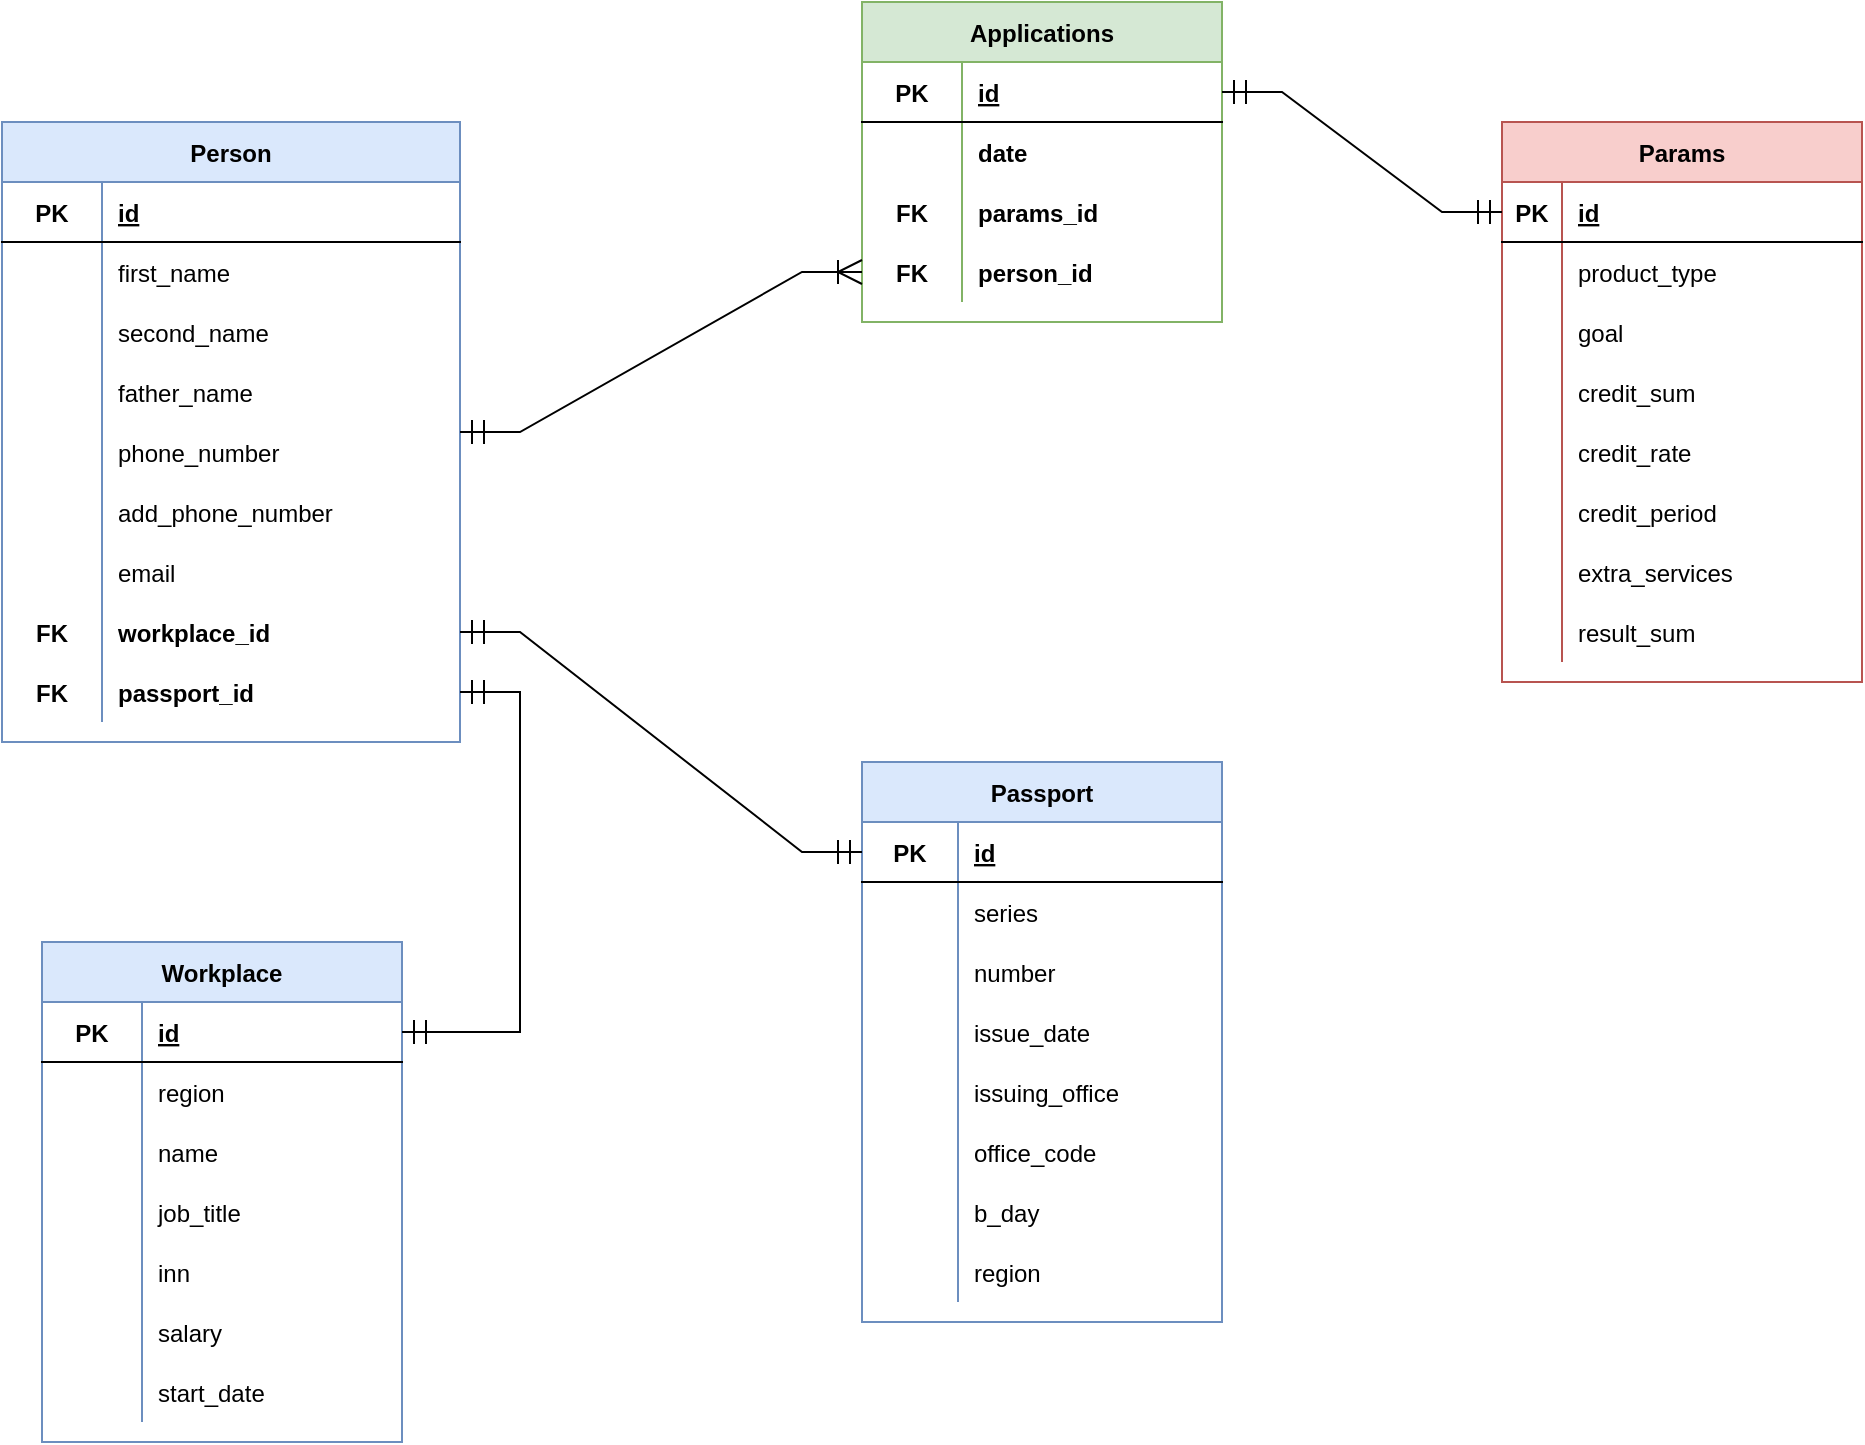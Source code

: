 <mxfile version="18.1.2" type="device" pages="2"><diagram id="R2lEEEUBdFMjLlhIrx00" name="Page-1"><mxGraphModel dx="1351" dy="889" grid="0" gridSize="10" guides="1" tooltips="1" connect="1" arrows="1" fold="1" page="0" pageScale="1" pageWidth="1400" pageHeight="850" background="#FFFFFF" math="0" shadow="0" extFonts="Permanent Marker^https://fonts.googleapis.com/css?family=Permanent+Marker"><root><mxCell id="0"/><mxCell id="1" parent="0"/><mxCell id="uK8meHd0COqMe67LiE4s-14" value="Person" style="shape=table;startSize=30;container=1;collapsible=1;childLayout=tableLayout;fixedRows=1;rowLines=0;fontStyle=1;align=center;resizeLast=1;fillColor=#dae8fc;strokeColor=#6c8ebf;" parent="1" vertex="1"><mxGeometry x="180" y="110" width="229" height="310" as="geometry"/></mxCell><mxCell id="uK8meHd0COqMe67LiE4s-15" value="" style="shape=tableRow;horizontal=0;startSize=0;swimlaneHead=0;swimlaneBody=0;fillColor=none;collapsible=0;dropTarget=0;points=[[0,0.5],[1,0.5]];portConstraint=eastwest;top=0;left=0;right=0;bottom=1;" parent="uK8meHd0COqMe67LiE4s-14" vertex="1"><mxGeometry y="30" width="229" height="30" as="geometry"/></mxCell><mxCell id="uK8meHd0COqMe67LiE4s-16" value="PK" style="shape=partialRectangle;connectable=0;fillColor=none;top=0;left=0;bottom=0;right=0;fontStyle=1;overflow=hidden;" parent="uK8meHd0COqMe67LiE4s-15" vertex="1"><mxGeometry width="50" height="30" as="geometry"><mxRectangle width="50" height="30" as="alternateBounds"/></mxGeometry></mxCell><mxCell id="uK8meHd0COqMe67LiE4s-17" value="id" style="shape=partialRectangle;connectable=0;fillColor=none;top=0;left=0;bottom=0;right=0;align=left;spacingLeft=6;fontStyle=5;overflow=hidden;" parent="uK8meHd0COqMe67LiE4s-15" vertex="1"><mxGeometry x="50" width="179" height="30" as="geometry"><mxRectangle width="179" height="30" as="alternateBounds"/></mxGeometry></mxCell><mxCell id="uK8meHd0COqMe67LiE4s-18" value="" style="shape=tableRow;horizontal=0;startSize=0;swimlaneHead=0;swimlaneBody=0;fillColor=none;collapsible=0;dropTarget=0;points=[[0,0.5],[1,0.5]];portConstraint=eastwest;top=0;left=0;right=0;bottom=0;" parent="uK8meHd0COqMe67LiE4s-14" vertex="1"><mxGeometry y="60" width="229" height="30" as="geometry"/></mxCell><mxCell id="uK8meHd0COqMe67LiE4s-19" value="" style="shape=partialRectangle;connectable=0;fillColor=none;top=0;left=0;bottom=0;right=0;editable=1;overflow=hidden;" parent="uK8meHd0COqMe67LiE4s-18" vertex="1"><mxGeometry width="50" height="30" as="geometry"><mxRectangle width="50" height="30" as="alternateBounds"/></mxGeometry></mxCell><mxCell id="uK8meHd0COqMe67LiE4s-20" value="first_name" style="shape=partialRectangle;connectable=0;fillColor=none;top=0;left=0;bottom=0;right=0;align=left;spacingLeft=6;overflow=hidden;fontStyle=0" parent="uK8meHd0COqMe67LiE4s-18" vertex="1"><mxGeometry x="50" width="179" height="30" as="geometry"><mxRectangle width="179" height="30" as="alternateBounds"/></mxGeometry></mxCell><mxCell id="uK8meHd0COqMe67LiE4s-21" value="" style="shape=tableRow;horizontal=0;startSize=0;swimlaneHead=0;swimlaneBody=0;fillColor=none;collapsible=0;dropTarget=0;points=[[0,0.5],[1,0.5]];portConstraint=eastwest;top=0;left=0;right=0;bottom=0;" parent="uK8meHd0COqMe67LiE4s-14" vertex="1"><mxGeometry y="90" width="229" height="30" as="geometry"/></mxCell><mxCell id="uK8meHd0COqMe67LiE4s-22" value="" style="shape=partialRectangle;connectable=0;fillColor=none;top=0;left=0;bottom=0;right=0;editable=1;overflow=hidden;" parent="uK8meHd0COqMe67LiE4s-21" vertex="1"><mxGeometry width="50" height="30" as="geometry"><mxRectangle width="50" height="30" as="alternateBounds"/></mxGeometry></mxCell><mxCell id="uK8meHd0COqMe67LiE4s-23" value="second_name" style="shape=partialRectangle;connectable=0;fillColor=none;top=0;left=0;bottom=0;right=0;align=left;spacingLeft=6;overflow=hidden;" parent="uK8meHd0COqMe67LiE4s-21" vertex="1"><mxGeometry x="50" width="179" height="30" as="geometry"><mxRectangle width="179" height="30" as="alternateBounds"/></mxGeometry></mxCell><mxCell id="uK8meHd0COqMe67LiE4s-24" value="" style="shape=tableRow;horizontal=0;startSize=0;swimlaneHead=0;swimlaneBody=0;fillColor=none;collapsible=0;dropTarget=0;points=[[0,0.5],[1,0.5]];portConstraint=eastwest;top=0;left=0;right=0;bottom=0;" parent="uK8meHd0COqMe67LiE4s-14" vertex="1"><mxGeometry y="120" width="229" height="30" as="geometry"/></mxCell><mxCell id="uK8meHd0COqMe67LiE4s-25" value="" style="shape=partialRectangle;connectable=0;fillColor=none;top=0;left=0;bottom=0;right=0;editable=1;overflow=hidden;" parent="uK8meHd0COqMe67LiE4s-24" vertex="1"><mxGeometry width="50" height="30" as="geometry"><mxRectangle width="50" height="30" as="alternateBounds"/></mxGeometry></mxCell><mxCell id="uK8meHd0COqMe67LiE4s-26" value="father_name" style="shape=partialRectangle;connectable=0;fillColor=none;top=0;left=0;bottom=0;right=0;align=left;spacingLeft=6;overflow=hidden;" parent="uK8meHd0COqMe67LiE4s-24" vertex="1"><mxGeometry x="50" width="179" height="30" as="geometry"><mxRectangle width="179" height="30" as="alternateBounds"/></mxGeometry></mxCell><mxCell id="uK8meHd0COqMe67LiE4s-27" value="" style="shape=tableRow;horizontal=0;startSize=0;swimlaneHead=0;swimlaneBody=0;fillColor=none;collapsible=0;dropTarget=0;points=[[0,0.5],[1,0.5]];portConstraint=eastwest;top=0;left=0;right=0;bottom=0;" parent="uK8meHd0COqMe67LiE4s-14" vertex="1"><mxGeometry y="150" width="229" height="30" as="geometry"/></mxCell><mxCell id="uK8meHd0COqMe67LiE4s-28" value="" style="shape=partialRectangle;connectable=0;fillColor=none;top=0;left=0;bottom=0;right=0;editable=1;overflow=hidden;" parent="uK8meHd0COqMe67LiE4s-27" vertex="1"><mxGeometry width="50" height="30" as="geometry"><mxRectangle width="50" height="30" as="alternateBounds"/></mxGeometry></mxCell><mxCell id="uK8meHd0COqMe67LiE4s-29" value="phone_number" style="shape=partialRectangle;connectable=0;fillColor=none;top=0;left=0;bottom=0;right=0;align=left;spacingLeft=6;overflow=hidden;" parent="uK8meHd0COqMe67LiE4s-27" vertex="1"><mxGeometry x="50" width="179" height="30" as="geometry"><mxRectangle width="179" height="30" as="alternateBounds"/></mxGeometry></mxCell><mxCell id="uK8meHd0COqMe67LiE4s-30" value="" style="shape=tableRow;horizontal=0;startSize=0;swimlaneHead=0;swimlaneBody=0;fillColor=none;collapsible=0;dropTarget=0;points=[[0,0.5],[1,0.5]];portConstraint=eastwest;top=0;left=0;right=0;bottom=0;" parent="uK8meHd0COqMe67LiE4s-14" vertex="1"><mxGeometry y="180" width="229" height="30" as="geometry"/></mxCell><mxCell id="uK8meHd0COqMe67LiE4s-31" value="" style="shape=partialRectangle;connectable=0;fillColor=none;top=0;left=0;bottom=0;right=0;editable=1;overflow=hidden;" parent="uK8meHd0COqMe67LiE4s-30" vertex="1"><mxGeometry width="50" height="30" as="geometry"><mxRectangle width="50" height="30" as="alternateBounds"/></mxGeometry></mxCell><mxCell id="uK8meHd0COqMe67LiE4s-32" value="add_phone_number" style="shape=partialRectangle;connectable=0;fillColor=none;top=0;left=0;bottom=0;right=0;align=left;spacingLeft=6;overflow=hidden;" parent="uK8meHd0COqMe67LiE4s-30" vertex="1"><mxGeometry x="50" width="179" height="30" as="geometry"><mxRectangle width="179" height="30" as="alternateBounds"/></mxGeometry></mxCell><mxCell id="uK8meHd0COqMe67LiE4s-33" value="" style="shape=tableRow;horizontal=0;startSize=0;swimlaneHead=0;swimlaneBody=0;fillColor=none;collapsible=0;dropTarget=0;points=[[0,0.5],[1,0.5]];portConstraint=eastwest;top=0;left=0;right=0;bottom=0;" parent="uK8meHd0COqMe67LiE4s-14" vertex="1"><mxGeometry y="210" width="229" height="30" as="geometry"/></mxCell><mxCell id="uK8meHd0COqMe67LiE4s-34" value="" style="shape=partialRectangle;connectable=0;fillColor=none;top=0;left=0;bottom=0;right=0;editable=1;overflow=hidden;" parent="uK8meHd0COqMe67LiE4s-33" vertex="1"><mxGeometry width="50" height="30" as="geometry"><mxRectangle width="50" height="30" as="alternateBounds"/></mxGeometry></mxCell><mxCell id="uK8meHd0COqMe67LiE4s-35" value="email" style="shape=partialRectangle;connectable=0;fillColor=none;top=0;left=0;bottom=0;right=0;align=left;spacingLeft=6;overflow=hidden;" parent="uK8meHd0COqMe67LiE4s-33" vertex="1"><mxGeometry x="50" width="179" height="30" as="geometry"><mxRectangle width="179" height="30" as="alternateBounds"/></mxGeometry></mxCell><mxCell id="hCwsVw-Vi599h5vZcEkC-38" value="" style="shape=tableRow;horizontal=0;startSize=0;swimlaneHead=0;swimlaneBody=0;fillColor=none;collapsible=0;dropTarget=0;points=[[0,0.5],[1,0.5]];portConstraint=eastwest;top=0;left=0;right=0;bottom=0;" vertex="1" parent="uK8meHd0COqMe67LiE4s-14"><mxGeometry y="240" width="229" height="30" as="geometry"/></mxCell><mxCell id="hCwsVw-Vi599h5vZcEkC-39" value="FK" style="shape=partialRectangle;connectable=0;fillColor=none;top=0;left=0;bottom=0;right=0;editable=1;overflow=hidden;fontStyle=1" vertex="1" parent="hCwsVw-Vi599h5vZcEkC-38"><mxGeometry width="50" height="30" as="geometry"><mxRectangle width="50" height="30" as="alternateBounds"/></mxGeometry></mxCell><mxCell id="hCwsVw-Vi599h5vZcEkC-40" value="workplace_id" style="shape=partialRectangle;connectable=0;fillColor=none;top=0;left=0;bottom=0;right=0;align=left;spacingLeft=6;overflow=hidden;fontStyle=1" vertex="1" parent="hCwsVw-Vi599h5vZcEkC-38"><mxGeometry x="50" width="179" height="30" as="geometry"><mxRectangle width="179" height="30" as="alternateBounds"/></mxGeometry></mxCell><mxCell id="hCwsVw-Vi599h5vZcEkC-50" value="" style="shape=tableRow;horizontal=0;startSize=0;swimlaneHead=0;swimlaneBody=0;fillColor=none;collapsible=0;dropTarget=0;points=[[0,0.5],[1,0.5]];portConstraint=eastwest;top=0;left=0;right=0;bottom=0;" vertex="1" parent="uK8meHd0COqMe67LiE4s-14"><mxGeometry y="270" width="229" height="30" as="geometry"/></mxCell><mxCell id="hCwsVw-Vi599h5vZcEkC-51" value="FK" style="shape=partialRectangle;connectable=0;fillColor=none;top=0;left=0;bottom=0;right=0;editable=1;overflow=hidden;fontStyle=1" vertex="1" parent="hCwsVw-Vi599h5vZcEkC-50"><mxGeometry width="50" height="30" as="geometry"><mxRectangle width="50" height="30" as="alternateBounds"/></mxGeometry></mxCell><mxCell id="hCwsVw-Vi599h5vZcEkC-52" value="passport_id" style="shape=partialRectangle;connectable=0;fillColor=none;top=0;left=0;bottom=0;right=0;align=left;spacingLeft=6;overflow=hidden;fontStyle=1" vertex="1" parent="hCwsVw-Vi599h5vZcEkC-50"><mxGeometry x="50" width="179" height="30" as="geometry"><mxRectangle width="179" height="30" as="alternateBounds"/></mxGeometry></mxCell><mxCell id="uK8meHd0COqMe67LiE4s-36" value="Passport" style="shape=table;startSize=30;container=1;collapsible=1;childLayout=tableLayout;fixedRows=1;rowLines=0;fontStyle=1;align=center;resizeLast=1;fillColor=#dae8fc;strokeColor=#6c8ebf;" parent="1" vertex="1"><mxGeometry x="610" y="430" width="180" height="280" as="geometry"/></mxCell><mxCell id="uK8meHd0COqMe67LiE4s-37" value="" style="shape=tableRow;horizontal=0;startSize=0;swimlaneHead=0;swimlaneBody=0;fillColor=none;collapsible=0;dropTarget=0;points=[[0,0.5],[1,0.5]];portConstraint=eastwest;top=0;left=0;right=0;bottom=1;" parent="uK8meHd0COqMe67LiE4s-36" vertex="1"><mxGeometry y="30" width="180" height="30" as="geometry"/></mxCell><mxCell id="uK8meHd0COqMe67LiE4s-38" value="PK" style="shape=partialRectangle;connectable=0;fillColor=none;top=0;left=0;bottom=0;right=0;fontStyle=1;overflow=hidden;" parent="uK8meHd0COqMe67LiE4s-37" vertex="1"><mxGeometry width="48" height="30" as="geometry"><mxRectangle width="48" height="30" as="alternateBounds"/></mxGeometry></mxCell><mxCell id="uK8meHd0COqMe67LiE4s-39" value="id" style="shape=partialRectangle;connectable=0;fillColor=none;top=0;left=0;bottom=0;right=0;align=left;spacingLeft=6;fontStyle=5;overflow=hidden;" parent="uK8meHd0COqMe67LiE4s-37" vertex="1"><mxGeometry x="48" width="132" height="30" as="geometry"><mxRectangle width="132" height="30" as="alternateBounds"/></mxGeometry></mxCell><mxCell id="uK8meHd0COqMe67LiE4s-43" value="" style="shape=tableRow;horizontal=0;startSize=0;swimlaneHead=0;swimlaneBody=0;fillColor=none;collapsible=0;dropTarget=0;points=[[0,0.5],[1,0.5]];portConstraint=eastwest;top=0;left=0;right=0;bottom=0;" parent="uK8meHd0COqMe67LiE4s-36" vertex="1"><mxGeometry y="60" width="180" height="30" as="geometry"/></mxCell><mxCell id="uK8meHd0COqMe67LiE4s-44" value="" style="shape=partialRectangle;connectable=0;fillColor=none;top=0;left=0;bottom=0;right=0;editable=1;overflow=hidden;" parent="uK8meHd0COqMe67LiE4s-43" vertex="1"><mxGeometry width="48" height="30" as="geometry"><mxRectangle width="48" height="30" as="alternateBounds"/></mxGeometry></mxCell><mxCell id="uK8meHd0COqMe67LiE4s-45" value="series" style="shape=partialRectangle;connectable=0;fillColor=none;top=0;left=0;bottom=0;right=0;align=left;spacingLeft=6;overflow=hidden;" parent="uK8meHd0COqMe67LiE4s-43" vertex="1"><mxGeometry x="48" width="132" height="30" as="geometry"><mxRectangle width="132" height="30" as="alternateBounds"/></mxGeometry></mxCell><mxCell id="uK8meHd0COqMe67LiE4s-46" value="" style="shape=tableRow;horizontal=0;startSize=0;swimlaneHead=0;swimlaneBody=0;fillColor=none;collapsible=0;dropTarget=0;points=[[0,0.5],[1,0.5]];portConstraint=eastwest;top=0;left=0;right=0;bottom=0;" parent="uK8meHd0COqMe67LiE4s-36" vertex="1"><mxGeometry y="90" width="180" height="30" as="geometry"/></mxCell><mxCell id="uK8meHd0COqMe67LiE4s-47" value="" style="shape=partialRectangle;connectable=0;fillColor=none;top=0;left=0;bottom=0;right=0;editable=1;overflow=hidden;" parent="uK8meHd0COqMe67LiE4s-46" vertex="1"><mxGeometry width="48" height="30" as="geometry"><mxRectangle width="48" height="30" as="alternateBounds"/></mxGeometry></mxCell><mxCell id="uK8meHd0COqMe67LiE4s-48" value="number" style="shape=partialRectangle;connectable=0;fillColor=none;top=0;left=0;bottom=0;right=0;align=left;spacingLeft=6;overflow=hidden;" parent="uK8meHd0COqMe67LiE4s-46" vertex="1"><mxGeometry x="48" width="132" height="30" as="geometry"><mxRectangle width="132" height="30" as="alternateBounds"/></mxGeometry></mxCell><mxCell id="uK8meHd0COqMe67LiE4s-49" value="" style="shape=tableRow;horizontal=0;startSize=0;swimlaneHead=0;swimlaneBody=0;fillColor=none;collapsible=0;dropTarget=0;points=[[0,0.5],[1,0.5]];portConstraint=eastwest;top=0;left=0;right=0;bottom=0;" parent="uK8meHd0COqMe67LiE4s-36" vertex="1"><mxGeometry y="120" width="180" height="30" as="geometry"/></mxCell><mxCell id="uK8meHd0COqMe67LiE4s-50" value="" style="shape=partialRectangle;connectable=0;fillColor=none;top=0;left=0;bottom=0;right=0;editable=1;overflow=hidden;" parent="uK8meHd0COqMe67LiE4s-49" vertex="1"><mxGeometry width="48" height="30" as="geometry"><mxRectangle width="48" height="30" as="alternateBounds"/></mxGeometry></mxCell><mxCell id="uK8meHd0COqMe67LiE4s-51" value="issue_date" style="shape=partialRectangle;connectable=0;fillColor=none;top=0;left=0;bottom=0;right=0;align=left;spacingLeft=6;overflow=hidden;" parent="uK8meHd0COqMe67LiE4s-49" vertex="1"><mxGeometry x="48" width="132" height="30" as="geometry"><mxRectangle width="132" height="30" as="alternateBounds"/></mxGeometry></mxCell><mxCell id="uK8meHd0COqMe67LiE4s-52" value="" style="shape=tableRow;horizontal=0;startSize=0;swimlaneHead=0;swimlaneBody=0;fillColor=none;collapsible=0;dropTarget=0;points=[[0,0.5],[1,0.5]];portConstraint=eastwest;top=0;left=0;right=0;bottom=0;" parent="uK8meHd0COqMe67LiE4s-36" vertex="1"><mxGeometry y="150" width="180" height="30" as="geometry"/></mxCell><mxCell id="uK8meHd0COqMe67LiE4s-53" value="" style="shape=partialRectangle;connectable=0;fillColor=none;top=0;left=0;bottom=0;right=0;editable=1;overflow=hidden;" parent="uK8meHd0COqMe67LiE4s-52" vertex="1"><mxGeometry width="48" height="30" as="geometry"><mxRectangle width="48" height="30" as="alternateBounds"/></mxGeometry></mxCell><mxCell id="uK8meHd0COqMe67LiE4s-54" value="issuing_office" style="shape=partialRectangle;connectable=0;fillColor=none;top=0;left=0;bottom=0;right=0;align=left;spacingLeft=6;overflow=hidden;" parent="uK8meHd0COqMe67LiE4s-52" vertex="1"><mxGeometry x="48" width="132" height="30" as="geometry"><mxRectangle width="132" height="30" as="alternateBounds"/></mxGeometry></mxCell><mxCell id="uK8meHd0COqMe67LiE4s-55" value="" style="shape=tableRow;horizontal=0;startSize=0;swimlaneHead=0;swimlaneBody=0;fillColor=none;collapsible=0;dropTarget=0;points=[[0,0.5],[1,0.5]];portConstraint=eastwest;top=0;left=0;right=0;bottom=0;" parent="uK8meHd0COqMe67LiE4s-36" vertex="1"><mxGeometry y="180" width="180" height="30" as="geometry"/></mxCell><mxCell id="uK8meHd0COqMe67LiE4s-56" value="" style="shape=partialRectangle;connectable=0;fillColor=none;top=0;left=0;bottom=0;right=0;editable=1;overflow=hidden;" parent="uK8meHd0COqMe67LiE4s-55" vertex="1"><mxGeometry width="48" height="30" as="geometry"><mxRectangle width="48" height="30" as="alternateBounds"/></mxGeometry></mxCell><mxCell id="uK8meHd0COqMe67LiE4s-57" value="office_code" style="shape=partialRectangle;connectable=0;fillColor=none;top=0;left=0;bottom=0;right=0;align=left;spacingLeft=6;overflow=hidden;" parent="uK8meHd0COqMe67LiE4s-55" vertex="1"><mxGeometry x="48" width="132" height="30" as="geometry"><mxRectangle width="132" height="30" as="alternateBounds"/></mxGeometry></mxCell><mxCell id="uK8meHd0COqMe67LiE4s-58" value="" style="shape=tableRow;horizontal=0;startSize=0;swimlaneHead=0;swimlaneBody=0;fillColor=none;collapsible=0;dropTarget=0;points=[[0,0.5],[1,0.5]];portConstraint=eastwest;top=0;left=0;right=0;bottom=0;" parent="uK8meHd0COqMe67LiE4s-36" vertex="1"><mxGeometry y="210" width="180" height="30" as="geometry"/></mxCell><mxCell id="uK8meHd0COqMe67LiE4s-59" value="" style="shape=partialRectangle;connectable=0;fillColor=none;top=0;left=0;bottom=0;right=0;editable=1;overflow=hidden;" parent="uK8meHd0COqMe67LiE4s-58" vertex="1"><mxGeometry width="48" height="30" as="geometry"><mxRectangle width="48" height="30" as="alternateBounds"/></mxGeometry></mxCell><mxCell id="uK8meHd0COqMe67LiE4s-60" value="b_day" style="shape=partialRectangle;connectable=0;fillColor=none;top=0;left=0;bottom=0;right=0;align=left;spacingLeft=6;overflow=hidden;" parent="uK8meHd0COqMe67LiE4s-58" vertex="1"><mxGeometry x="48" width="132" height="30" as="geometry"><mxRectangle width="132" height="30" as="alternateBounds"/></mxGeometry></mxCell><mxCell id="uK8meHd0COqMe67LiE4s-61" value="" style="shape=tableRow;horizontal=0;startSize=0;swimlaneHead=0;swimlaneBody=0;fillColor=none;collapsible=0;dropTarget=0;points=[[0,0.5],[1,0.5]];portConstraint=eastwest;top=0;left=0;right=0;bottom=0;" parent="uK8meHd0COqMe67LiE4s-36" vertex="1"><mxGeometry y="240" width="180" height="30" as="geometry"/></mxCell><mxCell id="uK8meHd0COqMe67LiE4s-62" value="" style="shape=partialRectangle;connectable=0;fillColor=none;top=0;left=0;bottom=0;right=0;editable=1;overflow=hidden;" parent="uK8meHd0COqMe67LiE4s-61" vertex="1"><mxGeometry width="48" height="30" as="geometry"><mxRectangle width="48" height="30" as="alternateBounds"/></mxGeometry></mxCell><mxCell id="uK8meHd0COqMe67LiE4s-63" value="region" style="shape=partialRectangle;connectable=0;fillColor=none;top=0;left=0;bottom=0;right=0;align=left;spacingLeft=6;overflow=hidden;" parent="uK8meHd0COqMe67LiE4s-61" vertex="1"><mxGeometry x="48" width="132" height="30" as="geometry"><mxRectangle width="132" height="30" as="alternateBounds"/></mxGeometry></mxCell><mxCell id="uK8meHd0COqMe67LiE4s-64" value="Workplace" style="shape=table;startSize=30;container=1;collapsible=1;childLayout=tableLayout;fixedRows=1;rowLines=0;fontStyle=1;align=center;resizeLast=1;fillColor=#dae8fc;strokeColor=#6c8ebf;" parent="1" vertex="1"><mxGeometry x="200" y="520" width="180" height="250" as="geometry"/></mxCell><mxCell id="uK8meHd0COqMe67LiE4s-65" value="" style="shape=tableRow;horizontal=0;startSize=0;swimlaneHead=0;swimlaneBody=0;fillColor=none;collapsible=0;dropTarget=0;points=[[0,0.5],[1,0.5]];portConstraint=eastwest;top=0;left=0;right=0;bottom=1;" parent="uK8meHd0COqMe67LiE4s-64" vertex="1"><mxGeometry y="30" width="180" height="30" as="geometry"/></mxCell><mxCell id="uK8meHd0COqMe67LiE4s-66" value="PK" style="shape=partialRectangle;connectable=0;fillColor=none;top=0;left=0;bottom=0;right=0;fontStyle=1;overflow=hidden;" parent="uK8meHd0COqMe67LiE4s-65" vertex="1"><mxGeometry width="50" height="30" as="geometry"><mxRectangle width="50" height="30" as="alternateBounds"/></mxGeometry></mxCell><mxCell id="uK8meHd0COqMe67LiE4s-67" value="id" style="shape=partialRectangle;connectable=0;fillColor=none;top=0;left=0;bottom=0;right=0;align=left;spacingLeft=6;fontStyle=5;overflow=hidden;" parent="uK8meHd0COqMe67LiE4s-65" vertex="1"><mxGeometry x="50" width="130" height="30" as="geometry"><mxRectangle width="130" height="30" as="alternateBounds"/></mxGeometry></mxCell><mxCell id="uK8meHd0COqMe67LiE4s-68" value="" style="shape=tableRow;horizontal=0;startSize=0;swimlaneHead=0;swimlaneBody=0;fillColor=none;collapsible=0;dropTarget=0;points=[[0,0.5],[1,0.5]];portConstraint=eastwest;top=0;left=0;right=0;bottom=0;" parent="uK8meHd0COqMe67LiE4s-64" vertex="1"><mxGeometry y="60" width="180" height="30" as="geometry"/></mxCell><mxCell id="uK8meHd0COqMe67LiE4s-69" value="" style="shape=partialRectangle;connectable=0;fillColor=none;top=0;left=0;bottom=0;right=0;editable=1;overflow=hidden;" parent="uK8meHd0COqMe67LiE4s-68" vertex="1"><mxGeometry width="50" height="30" as="geometry"><mxRectangle width="50" height="30" as="alternateBounds"/></mxGeometry></mxCell><mxCell id="uK8meHd0COqMe67LiE4s-70" value="region" style="shape=partialRectangle;connectable=0;fillColor=none;top=0;left=0;bottom=0;right=0;align=left;spacingLeft=6;overflow=hidden;" parent="uK8meHd0COqMe67LiE4s-68" vertex="1"><mxGeometry x="50" width="130" height="30" as="geometry"><mxRectangle width="130" height="30" as="alternateBounds"/></mxGeometry></mxCell><mxCell id="uK8meHd0COqMe67LiE4s-71" value="" style="shape=tableRow;horizontal=0;startSize=0;swimlaneHead=0;swimlaneBody=0;fillColor=none;collapsible=0;dropTarget=0;points=[[0,0.5],[1,0.5]];portConstraint=eastwest;top=0;left=0;right=0;bottom=0;" parent="uK8meHd0COqMe67LiE4s-64" vertex="1"><mxGeometry y="90" width="180" height="30" as="geometry"/></mxCell><mxCell id="uK8meHd0COqMe67LiE4s-72" value="" style="shape=partialRectangle;connectable=0;fillColor=none;top=0;left=0;bottom=0;right=0;editable=1;overflow=hidden;" parent="uK8meHd0COqMe67LiE4s-71" vertex="1"><mxGeometry width="50" height="30" as="geometry"><mxRectangle width="50" height="30" as="alternateBounds"/></mxGeometry></mxCell><mxCell id="uK8meHd0COqMe67LiE4s-73" value="name" style="shape=partialRectangle;connectable=0;fillColor=none;top=0;left=0;bottom=0;right=0;align=left;spacingLeft=6;overflow=hidden;" parent="uK8meHd0COqMe67LiE4s-71" vertex="1"><mxGeometry x="50" width="130" height="30" as="geometry"><mxRectangle width="130" height="30" as="alternateBounds"/></mxGeometry></mxCell><mxCell id="uK8meHd0COqMe67LiE4s-74" value="" style="shape=tableRow;horizontal=0;startSize=0;swimlaneHead=0;swimlaneBody=0;fillColor=none;collapsible=0;dropTarget=0;points=[[0,0.5],[1,0.5]];portConstraint=eastwest;top=0;left=0;right=0;bottom=0;" parent="uK8meHd0COqMe67LiE4s-64" vertex="1"><mxGeometry y="120" width="180" height="30" as="geometry"/></mxCell><mxCell id="uK8meHd0COqMe67LiE4s-75" value="" style="shape=partialRectangle;connectable=0;fillColor=none;top=0;left=0;bottom=0;right=0;editable=1;overflow=hidden;" parent="uK8meHd0COqMe67LiE4s-74" vertex="1"><mxGeometry width="50" height="30" as="geometry"><mxRectangle width="50" height="30" as="alternateBounds"/></mxGeometry></mxCell><mxCell id="uK8meHd0COqMe67LiE4s-76" value="job_title" style="shape=partialRectangle;connectable=0;fillColor=none;top=0;left=0;bottom=0;right=0;align=left;spacingLeft=6;overflow=hidden;" parent="uK8meHd0COqMe67LiE4s-74" vertex="1"><mxGeometry x="50" width="130" height="30" as="geometry"><mxRectangle width="130" height="30" as="alternateBounds"/></mxGeometry></mxCell><mxCell id="uK8meHd0COqMe67LiE4s-77" value="" style="shape=tableRow;horizontal=0;startSize=0;swimlaneHead=0;swimlaneBody=0;fillColor=none;collapsible=0;dropTarget=0;points=[[0,0.5],[1,0.5]];portConstraint=eastwest;top=0;left=0;right=0;bottom=0;" parent="uK8meHd0COqMe67LiE4s-64" vertex="1"><mxGeometry y="150" width="180" height="30" as="geometry"/></mxCell><mxCell id="uK8meHd0COqMe67LiE4s-78" value="" style="shape=partialRectangle;connectable=0;fillColor=none;top=0;left=0;bottom=0;right=0;editable=1;overflow=hidden;" parent="uK8meHd0COqMe67LiE4s-77" vertex="1"><mxGeometry width="50" height="30" as="geometry"><mxRectangle width="50" height="30" as="alternateBounds"/></mxGeometry></mxCell><mxCell id="uK8meHd0COqMe67LiE4s-79" value="inn" style="shape=partialRectangle;connectable=0;fillColor=none;top=0;left=0;bottom=0;right=0;align=left;spacingLeft=6;overflow=hidden;" parent="uK8meHd0COqMe67LiE4s-77" vertex="1"><mxGeometry x="50" width="130" height="30" as="geometry"><mxRectangle width="130" height="30" as="alternateBounds"/></mxGeometry></mxCell><mxCell id="uK8meHd0COqMe67LiE4s-80" value="" style="shape=tableRow;horizontal=0;startSize=0;swimlaneHead=0;swimlaneBody=0;fillColor=none;collapsible=0;dropTarget=0;points=[[0,0.5],[1,0.5]];portConstraint=eastwest;top=0;left=0;right=0;bottom=0;" parent="uK8meHd0COqMe67LiE4s-64" vertex="1"><mxGeometry y="180" width="180" height="30" as="geometry"/></mxCell><mxCell id="uK8meHd0COqMe67LiE4s-81" value="" style="shape=partialRectangle;connectable=0;fillColor=none;top=0;left=0;bottom=0;right=0;editable=1;overflow=hidden;" parent="uK8meHd0COqMe67LiE4s-80" vertex="1"><mxGeometry width="50" height="30" as="geometry"><mxRectangle width="50" height="30" as="alternateBounds"/></mxGeometry></mxCell><mxCell id="uK8meHd0COqMe67LiE4s-82" value="salary" style="shape=partialRectangle;connectable=0;fillColor=none;top=0;left=0;bottom=0;right=0;align=left;spacingLeft=6;overflow=hidden;" parent="uK8meHd0COqMe67LiE4s-80" vertex="1"><mxGeometry x="50" width="130" height="30" as="geometry"><mxRectangle width="130" height="30" as="alternateBounds"/></mxGeometry></mxCell><mxCell id="uK8meHd0COqMe67LiE4s-83" value="" style="shape=tableRow;horizontal=0;startSize=0;swimlaneHead=0;swimlaneBody=0;fillColor=none;collapsible=0;dropTarget=0;points=[[0,0.5],[1,0.5]];portConstraint=eastwest;top=0;left=0;right=0;bottom=0;" parent="uK8meHd0COqMe67LiE4s-64" vertex="1"><mxGeometry y="210" width="180" height="30" as="geometry"/></mxCell><mxCell id="uK8meHd0COqMe67LiE4s-84" value="" style="shape=partialRectangle;connectable=0;fillColor=none;top=0;left=0;bottom=0;right=0;editable=1;overflow=hidden;" parent="uK8meHd0COqMe67LiE4s-83" vertex="1"><mxGeometry width="50" height="30" as="geometry"><mxRectangle width="50" height="30" as="alternateBounds"/></mxGeometry></mxCell><mxCell id="uK8meHd0COqMe67LiE4s-85" value="start_date" style="shape=partialRectangle;connectable=0;fillColor=none;top=0;left=0;bottom=0;right=0;align=left;spacingLeft=6;overflow=hidden;" parent="uK8meHd0COqMe67LiE4s-83" vertex="1"><mxGeometry x="50" width="130" height="30" as="geometry"><mxRectangle width="130" height="30" as="alternateBounds"/></mxGeometry></mxCell><mxCell id="uK8meHd0COqMe67LiE4s-105" value="" style="edgeStyle=entityRelationEdgeStyle;fontSize=12;html=1;endArrow=ERmandOne;startArrow=ERmandOne;rounded=0;endSize=10;startSize=10;" parent="1" source="hCwsVw-Vi599h5vZcEkC-50" target="uK8meHd0COqMe67LiE4s-65" edge="1"><mxGeometry width="100" height="100" relative="1" as="geometry"><mxPoint x="740" y="430" as="sourcePoint"/><mxPoint x="840" y="330" as="targetPoint"/></mxGeometry></mxCell><mxCell id="uK8meHd0COqMe67LiE4s-106" value="" style="edgeStyle=entityRelationEdgeStyle;fontSize=12;html=1;endArrow=ERmandOne;startArrow=ERmandOne;rounded=0;endSize=10;startSize=10;" parent="1" target="uK8meHd0COqMe67LiE4s-37" edge="1"><mxGeometry width="100" height="100" relative="1" as="geometry"><mxPoint x="409" y="365" as="sourcePoint"/><mxPoint x="902" y="390" as="targetPoint"/></mxGeometry></mxCell><mxCell id="uK8meHd0COqMe67LiE4s-113" value="Applications" style="shape=table;startSize=30;container=1;collapsible=1;childLayout=tableLayout;fixedRows=1;rowLines=0;fontStyle=1;align=center;resizeLast=1;fillColor=#d5e8d4;strokeColor=#82b366;" parent="1" vertex="1"><mxGeometry x="610" y="50" width="180" height="160" as="geometry"/></mxCell><mxCell id="uK8meHd0COqMe67LiE4s-114" value="" style="shape=tableRow;horizontal=0;startSize=0;swimlaneHead=0;swimlaneBody=0;fillColor=none;collapsible=0;dropTarget=0;points=[[0,0.5],[1,0.5]];portConstraint=eastwest;top=0;left=0;right=0;bottom=1;" parent="uK8meHd0COqMe67LiE4s-113" vertex="1"><mxGeometry y="30" width="180" height="30" as="geometry"/></mxCell><mxCell id="uK8meHd0COqMe67LiE4s-115" value="PK" style="shape=partialRectangle;connectable=0;fillColor=none;top=0;left=0;bottom=0;right=0;fontStyle=1;overflow=hidden;" parent="uK8meHd0COqMe67LiE4s-114" vertex="1"><mxGeometry width="50" height="30" as="geometry"><mxRectangle width="50" height="30" as="alternateBounds"/></mxGeometry></mxCell><mxCell id="uK8meHd0COqMe67LiE4s-116" value="id" style="shape=partialRectangle;connectable=0;fillColor=none;top=0;left=0;bottom=0;right=0;align=left;spacingLeft=6;fontStyle=5;overflow=hidden;" parent="uK8meHd0COqMe67LiE4s-114" vertex="1"><mxGeometry x="50" width="130" height="30" as="geometry"><mxRectangle width="130" height="30" as="alternateBounds"/></mxGeometry></mxCell><mxCell id="uK8meHd0COqMe67LiE4s-117" value="" style="shape=tableRow;horizontal=0;startSize=0;swimlaneHead=0;swimlaneBody=0;fillColor=none;collapsible=0;dropTarget=0;points=[[0,0.5],[1,0.5]];portConstraint=eastwest;top=0;left=0;right=0;bottom=0;" parent="uK8meHd0COqMe67LiE4s-113" vertex="1"><mxGeometry y="60" width="180" height="30" as="geometry"/></mxCell><mxCell id="uK8meHd0COqMe67LiE4s-118" value="" style="shape=partialRectangle;connectable=0;fillColor=none;top=0;left=0;bottom=0;right=0;editable=1;overflow=hidden;fontStyle=1" parent="uK8meHd0COqMe67LiE4s-117" vertex="1"><mxGeometry width="50" height="30" as="geometry"><mxRectangle width="50" height="30" as="alternateBounds"/></mxGeometry></mxCell><mxCell id="uK8meHd0COqMe67LiE4s-119" value="date" style="shape=partialRectangle;connectable=0;fillColor=none;top=0;left=0;bottom=0;right=0;align=left;spacingLeft=6;overflow=hidden;fontStyle=1" parent="uK8meHd0COqMe67LiE4s-117" vertex="1"><mxGeometry x="50" width="130" height="30" as="geometry"><mxRectangle width="130" height="30" as="alternateBounds"/></mxGeometry></mxCell><mxCell id="hCwsVw-Vi599h5vZcEkC-47" value="" style="shape=tableRow;horizontal=0;startSize=0;swimlaneHead=0;swimlaneBody=0;fillColor=none;collapsible=0;dropTarget=0;points=[[0,0.5],[1,0.5]];portConstraint=eastwest;top=0;left=0;right=0;bottom=0;" vertex="1" parent="uK8meHd0COqMe67LiE4s-113"><mxGeometry y="90" width="180" height="30" as="geometry"/></mxCell><mxCell id="hCwsVw-Vi599h5vZcEkC-48" value="FK" style="shape=partialRectangle;connectable=0;fillColor=none;top=0;left=0;bottom=0;right=0;editable=1;overflow=hidden;fontStyle=1" vertex="1" parent="hCwsVw-Vi599h5vZcEkC-47"><mxGeometry width="50" height="30" as="geometry"><mxRectangle width="50" height="30" as="alternateBounds"/></mxGeometry></mxCell><mxCell id="hCwsVw-Vi599h5vZcEkC-49" value="params_id" style="shape=partialRectangle;connectable=0;fillColor=none;top=0;left=0;bottom=0;right=0;align=left;spacingLeft=6;overflow=hidden;fontStyle=1" vertex="1" parent="hCwsVw-Vi599h5vZcEkC-47"><mxGeometry x="50" width="130" height="30" as="geometry"><mxRectangle width="130" height="30" as="alternateBounds"/></mxGeometry></mxCell><mxCell id="hTRVHlA09dwFabJeGahw-1" value="" style="shape=tableRow;horizontal=0;startSize=0;swimlaneHead=0;swimlaneBody=0;fillColor=none;collapsible=0;dropTarget=0;points=[[0,0.5],[1,0.5]];portConstraint=eastwest;top=0;left=0;right=0;bottom=0;" vertex="1" parent="uK8meHd0COqMe67LiE4s-113"><mxGeometry y="120" width="180" height="30" as="geometry"/></mxCell><mxCell id="hTRVHlA09dwFabJeGahw-2" value="FK" style="shape=partialRectangle;connectable=0;fillColor=none;top=0;left=0;bottom=0;right=0;editable=1;overflow=hidden;fontStyle=1" vertex="1" parent="hTRVHlA09dwFabJeGahw-1"><mxGeometry width="50" height="30" as="geometry"><mxRectangle width="50" height="30" as="alternateBounds"/></mxGeometry></mxCell><mxCell id="hTRVHlA09dwFabJeGahw-3" value="person_id" style="shape=partialRectangle;connectable=0;fillColor=none;top=0;left=0;bottom=0;right=0;align=left;spacingLeft=6;overflow=hidden;fontStyle=1" vertex="1" parent="hTRVHlA09dwFabJeGahw-1"><mxGeometry x="50" width="130" height="30" as="geometry"><mxRectangle width="130" height="30" as="alternateBounds"/></mxGeometry></mxCell><mxCell id="uK8meHd0COqMe67LiE4s-127" value="" style="edgeStyle=entityRelationEdgeStyle;fontSize=12;html=1;endArrow=ERoneToMany;startArrow=ERmandOne;rounded=0;endSize=10;startSize=10;" parent="1" source="uK8meHd0COqMe67LiE4s-14" target="hTRVHlA09dwFabJeGahw-1" edge="1"><mxGeometry width="100" height="100" relative="1" as="geometry"><mxPoint x="440" y="110" as="sourcePoint"/><mxPoint x="570" y="410" as="targetPoint"/></mxGeometry></mxCell><mxCell id="uK8meHd0COqMe67LiE4s-128" value="Params" style="shape=table;startSize=30;container=1;collapsible=1;childLayout=tableLayout;fixedRows=1;rowLines=0;fontStyle=1;align=center;resizeLast=1;fillColor=#f8cecc;strokeColor=#b85450;" parent="1" vertex="1"><mxGeometry x="930" y="110" width="180" height="280" as="geometry"/></mxCell><mxCell id="uK8meHd0COqMe67LiE4s-129" value="" style="shape=tableRow;horizontal=0;startSize=0;swimlaneHead=0;swimlaneBody=0;fillColor=none;collapsible=0;dropTarget=0;points=[[0,0.5],[1,0.5]];portConstraint=eastwest;top=0;left=0;right=0;bottom=1;" parent="uK8meHd0COqMe67LiE4s-128" vertex="1"><mxGeometry y="30" width="180" height="30" as="geometry"/></mxCell><mxCell id="uK8meHd0COqMe67LiE4s-130" value="PK" style="shape=partialRectangle;connectable=0;fillColor=none;top=0;left=0;bottom=0;right=0;fontStyle=1;overflow=hidden;" parent="uK8meHd0COqMe67LiE4s-129" vertex="1"><mxGeometry width="30" height="30" as="geometry"><mxRectangle width="30" height="30" as="alternateBounds"/></mxGeometry></mxCell><mxCell id="uK8meHd0COqMe67LiE4s-131" value="id" style="shape=partialRectangle;connectable=0;fillColor=none;top=0;left=0;bottom=0;right=0;align=left;spacingLeft=6;fontStyle=5;overflow=hidden;" parent="uK8meHd0COqMe67LiE4s-129" vertex="1"><mxGeometry x="30" width="150" height="30" as="geometry"><mxRectangle width="150" height="30" as="alternateBounds"/></mxGeometry></mxCell><mxCell id="uK8meHd0COqMe67LiE4s-132" value="" style="shape=tableRow;horizontal=0;startSize=0;swimlaneHead=0;swimlaneBody=0;fillColor=none;collapsible=0;dropTarget=0;points=[[0,0.5],[1,0.5]];portConstraint=eastwest;top=0;left=0;right=0;bottom=0;" parent="uK8meHd0COqMe67LiE4s-128" vertex="1"><mxGeometry y="60" width="180" height="30" as="geometry"/></mxCell><mxCell id="uK8meHd0COqMe67LiE4s-133" value="" style="shape=partialRectangle;connectable=0;fillColor=none;top=0;left=0;bottom=0;right=0;editable=1;overflow=hidden;" parent="uK8meHd0COqMe67LiE4s-132" vertex="1"><mxGeometry width="30" height="30" as="geometry"><mxRectangle width="30" height="30" as="alternateBounds"/></mxGeometry></mxCell><mxCell id="uK8meHd0COqMe67LiE4s-134" value="product_type" style="shape=partialRectangle;connectable=0;fillColor=none;top=0;left=0;bottom=0;right=0;align=left;spacingLeft=6;overflow=hidden;" parent="uK8meHd0COqMe67LiE4s-132" vertex="1"><mxGeometry x="30" width="150" height="30" as="geometry"><mxRectangle width="150" height="30" as="alternateBounds"/></mxGeometry></mxCell><mxCell id="uK8meHd0COqMe67LiE4s-135" value="" style="shape=tableRow;horizontal=0;startSize=0;swimlaneHead=0;swimlaneBody=0;fillColor=none;collapsible=0;dropTarget=0;points=[[0,0.5],[1,0.5]];portConstraint=eastwest;top=0;left=0;right=0;bottom=0;" parent="uK8meHd0COqMe67LiE4s-128" vertex="1"><mxGeometry y="90" width="180" height="30" as="geometry"/></mxCell><mxCell id="uK8meHd0COqMe67LiE4s-136" value="" style="shape=partialRectangle;connectable=0;fillColor=none;top=0;left=0;bottom=0;right=0;editable=1;overflow=hidden;" parent="uK8meHd0COqMe67LiE4s-135" vertex="1"><mxGeometry width="30" height="30" as="geometry"><mxRectangle width="30" height="30" as="alternateBounds"/></mxGeometry></mxCell><mxCell id="uK8meHd0COqMe67LiE4s-137" value="goal" style="shape=partialRectangle;connectable=0;fillColor=none;top=0;left=0;bottom=0;right=0;align=left;spacingLeft=6;overflow=hidden;" parent="uK8meHd0COqMe67LiE4s-135" vertex="1"><mxGeometry x="30" width="150" height="30" as="geometry"><mxRectangle width="150" height="30" as="alternateBounds"/></mxGeometry></mxCell><mxCell id="uK8meHd0COqMe67LiE4s-138" value="" style="shape=tableRow;horizontal=0;startSize=0;swimlaneHead=0;swimlaneBody=0;fillColor=none;collapsible=0;dropTarget=0;points=[[0,0.5],[1,0.5]];portConstraint=eastwest;top=0;left=0;right=0;bottom=0;" parent="uK8meHd0COqMe67LiE4s-128" vertex="1"><mxGeometry y="120" width="180" height="30" as="geometry"/></mxCell><mxCell id="uK8meHd0COqMe67LiE4s-139" value="" style="shape=partialRectangle;connectable=0;fillColor=none;top=0;left=0;bottom=0;right=0;editable=1;overflow=hidden;" parent="uK8meHd0COqMe67LiE4s-138" vertex="1"><mxGeometry width="30" height="30" as="geometry"><mxRectangle width="30" height="30" as="alternateBounds"/></mxGeometry></mxCell><mxCell id="uK8meHd0COqMe67LiE4s-140" value="credit_sum" style="shape=partialRectangle;connectable=0;fillColor=none;top=0;left=0;bottom=0;right=0;align=left;spacingLeft=6;overflow=hidden;" parent="uK8meHd0COqMe67LiE4s-138" vertex="1"><mxGeometry x="30" width="150" height="30" as="geometry"><mxRectangle width="150" height="30" as="alternateBounds"/></mxGeometry></mxCell><mxCell id="uK8meHd0COqMe67LiE4s-146" value="" style="shape=tableRow;horizontal=0;startSize=0;swimlaneHead=0;swimlaneBody=0;fillColor=none;collapsible=0;dropTarget=0;points=[[0,0.5],[1,0.5]];portConstraint=eastwest;top=0;left=0;right=0;bottom=0;" parent="uK8meHd0COqMe67LiE4s-128" vertex="1"><mxGeometry y="150" width="180" height="30" as="geometry"/></mxCell><mxCell id="uK8meHd0COqMe67LiE4s-147" value="" style="shape=partialRectangle;connectable=0;fillColor=none;top=0;left=0;bottom=0;right=0;editable=1;overflow=hidden;" parent="uK8meHd0COqMe67LiE4s-146" vertex="1"><mxGeometry width="30" height="30" as="geometry"><mxRectangle width="30" height="30" as="alternateBounds"/></mxGeometry></mxCell><mxCell id="uK8meHd0COqMe67LiE4s-148" value="credit_rate" style="shape=partialRectangle;connectable=0;fillColor=none;top=0;left=0;bottom=0;right=0;align=left;spacingLeft=6;overflow=hidden;" parent="uK8meHd0COqMe67LiE4s-146" vertex="1"><mxGeometry x="30" width="150" height="30" as="geometry"><mxRectangle width="150" height="30" as="alternateBounds"/></mxGeometry></mxCell><mxCell id="uK8meHd0COqMe67LiE4s-149" value="" style="shape=tableRow;horizontal=0;startSize=0;swimlaneHead=0;swimlaneBody=0;fillColor=none;collapsible=0;dropTarget=0;points=[[0,0.5],[1,0.5]];portConstraint=eastwest;top=0;left=0;right=0;bottom=0;" parent="uK8meHd0COqMe67LiE4s-128" vertex="1"><mxGeometry y="180" width="180" height="30" as="geometry"/></mxCell><mxCell id="uK8meHd0COqMe67LiE4s-150" value="" style="shape=partialRectangle;connectable=0;fillColor=none;top=0;left=0;bottom=0;right=0;editable=1;overflow=hidden;" parent="uK8meHd0COqMe67LiE4s-149" vertex="1"><mxGeometry width="30" height="30" as="geometry"><mxRectangle width="30" height="30" as="alternateBounds"/></mxGeometry></mxCell><mxCell id="uK8meHd0COqMe67LiE4s-151" value="credit_period" style="shape=partialRectangle;connectable=0;fillColor=none;top=0;left=0;bottom=0;right=0;align=left;spacingLeft=6;overflow=hidden;" parent="uK8meHd0COqMe67LiE4s-149" vertex="1"><mxGeometry x="30" width="150" height="30" as="geometry"><mxRectangle width="150" height="30" as="alternateBounds"/></mxGeometry></mxCell><mxCell id="hCwsVw-Vi599h5vZcEkC-3" value="" style="shape=tableRow;horizontal=0;startSize=0;swimlaneHead=0;swimlaneBody=0;fillColor=none;collapsible=0;dropTarget=0;points=[[0,0.5],[1,0.5]];portConstraint=eastwest;top=0;left=0;right=0;bottom=0;" vertex="1" parent="uK8meHd0COqMe67LiE4s-128"><mxGeometry y="210" width="180" height="30" as="geometry"/></mxCell><mxCell id="hCwsVw-Vi599h5vZcEkC-4" value="" style="shape=partialRectangle;connectable=0;fillColor=none;top=0;left=0;bottom=0;right=0;editable=1;overflow=hidden;fontStyle=0" vertex="1" parent="hCwsVw-Vi599h5vZcEkC-3"><mxGeometry width="30" height="30" as="geometry"><mxRectangle width="30" height="30" as="alternateBounds"/></mxGeometry></mxCell><mxCell id="hCwsVw-Vi599h5vZcEkC-5" value="extra_services" style="shape=partialRectangle;connectable=0;fillColor=none;top=0;left=0;bottom=0;right=0;align=left;spacingLeft=6;overflow=hidden;fontStyle=0" vertex="1" parent="hCwsVw-Vi599h5vZcEkC-3"><mxGeometry x="30" width="150" height="30" as="geometry"><mxRectangle width="150" height="30" as="alternateBounds"/></mxGeometry></mxCell><mxCell id="hCwsVw-Vi599h5vZcEkC-6" value="" style="shape=tableRow;horizontal=0;startSize=0;swimlaneHead=0;swimlaneBody=0;fillColor=none;collapsible=0;dropTarget=0;points=[[0,0.5],[1,0.5]];portConstraint=eastwest;top=0;left=0;right=0;bottom=0;" vertex="1" parent="uK8meHd0COqMe67LiE4s-128"><mxGeometry y="240" width="180" height="30" as="geometry"/></mxCell><mxCell id="hCwsVw-Vi599h5vZcEkC-7" value="" style="shape=partialRectangle;connectable=0;fillColor=none;top=0;left=0;bottom=0;right=0;editable=1;overflow=hidden;" vertex="1" parent="hCwsVw-Vi599h5vZcEkC-6"><mxGeometry width="30" height="30" as="geometry"><mxRectangle width="30" height="30" as="alternateBounds"/></mxGeometry></mxCell><mxCell id="hCwsVw-Vi599h5vZcEkC-8" value="result_sum" style="shape=partialRectangle;connectable=0;fillColor=none;top=0;left=0;bottom=0;right=0;align=left;spacingLeft=6;overflow=hidden;" vertex="1" parent="hCwsVw-Vi599h5vZcEkC-6"><mxGeometry x="30" width="150" height="30" as="geometry"><mxRectangle width="150" height="30" as="alternateBounds"/></mxGeometry></mxCell><mxCell id="uK8meHd0COqMe67LiE4s-145" value="" style="edgeStyle=entityRelationEdgeStyle;fontSize=12;html=1;endArrow=ERmandOne;startArrow=ERmandOne;rounded=0;endSize=10;startSize=10;" parent="1" source="uK8meHd0COqMe67LiE4s-129" target="uK8meHd0COqMe67LiE4s-114" edge="1"><mxGeometry width="100" height="100" relative="1" as="geometry"><mxPoint x="780" y="330" as="sourcePoint"/><mxPoint x="880" y="230" as="targetPoint"/></mxGeometry></mxCell></root></mxGraphModel></diagram><diagram id="S9QqmvR5FJ7Au9en3DgP" name="Page-2"><mxGraphModel dx="946" dy="622" grid="1" gridSize="10" guides="1" tooltips="1" connect="1" arrows="1" fold="1" page="1" pageScale="1" pageWidth="850" pageHeight="1400" math="0" shadow="0"><root><mxCell id="0"/><mxCell id="1" parent="0"/></root></mxGraphModel></diagram></mxfile>